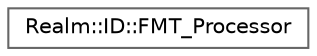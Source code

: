 digraph "Graphical Class Hierarchy"
{
 // LATEX_PDF_SIZE
  bgcolor="transparent";
  edge [fontname=Helvetica,fontsize=10,labelfontname=Helvetica,labelfontsize=10];
  node [fontname=Helvetica,fontsize=10,shape=box,height=0.2,width=0.4];
  rankdir="LR";
  Node0 [id="Node000000",label="Realm::ID::FMT_Processor",height=0.2,width=0.4,color="grey40", fillcolor="white", style="filled",URL="$structRealm_1_1ID_1_1FMT__Processor.html",tooltip=" "];
}
